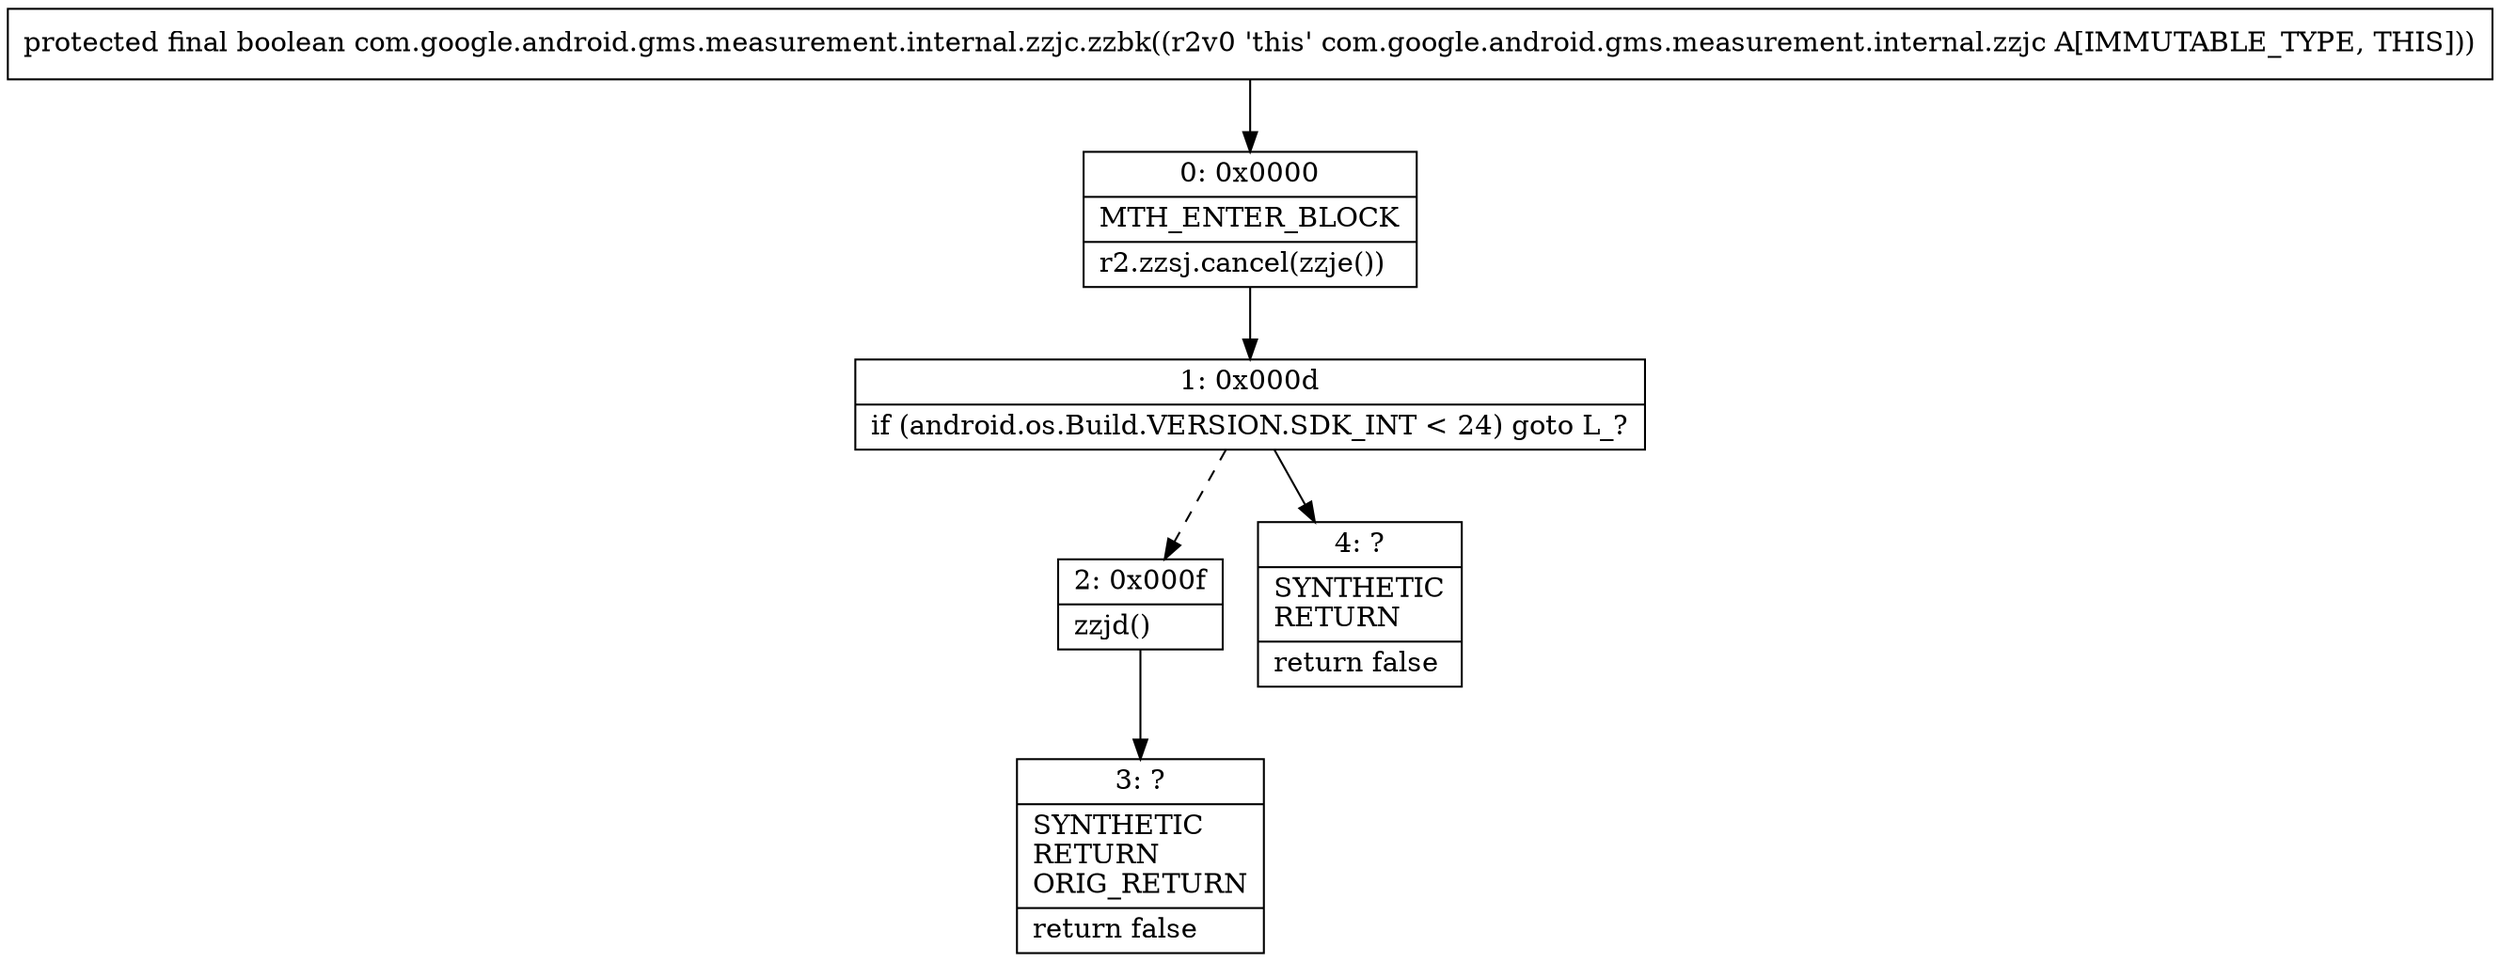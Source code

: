 digraph "CFG forcom.google.android.gms.measurement.internal.zzjc.zzbk()Z" {
Node_0 [shape=record,label="{0\:\ 0x0000|MTH_ENTER_BLOCK\l|r2.zzsj.cancel(zzje())\l}"];
Node_1 [shape=record,label="{1\:\ 0x000d|if (android.os.Build.VERSION.SDK_INT \< 24) goto L_?\l}"];
Node_2 [shape=record,label="{2\:\ 0x000f|zzjd()\l}"];
Node_3 [shape=record,label="{3\:\ ?|SYNTHETIC\lRETURN\lORIG_RETURN\l|return false\l}"];
Node_4 [shape=record,label="{4\:\ ?|SYNTHETIC\lRETURN\l|return false\l}"];
MethodNode[shape=record,label="{protected final boolean com.google.android.gms.measurement.internal.zzjc.zzbk((r2v0 'this' com.google.android.gms.measurement.internal.zzjc A[IMMUTABLE_TYPE, THIS])) }"];
MethodNode -> Node_0;
Node_0 -> Node_1;
Node_1 -> Node_2[style=dashed];
Node_1 -> Node_4;
Node_2 -> Node_3;
}

